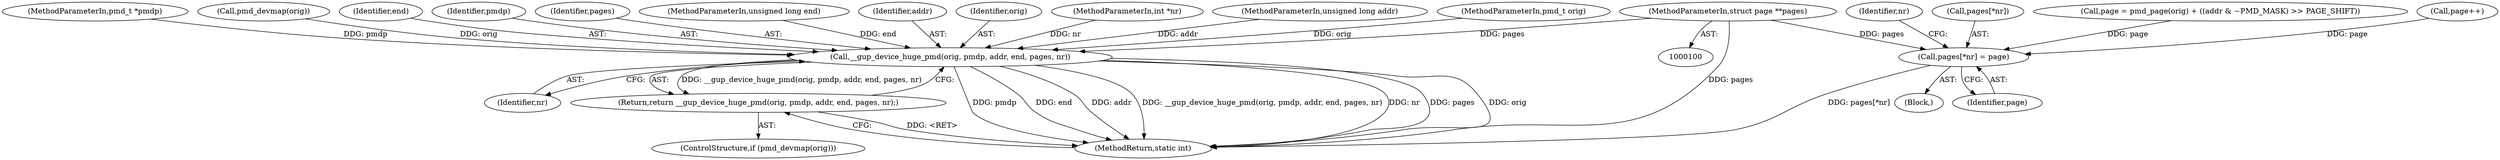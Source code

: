 digraph "0_linux_6b3a707736301c2128ca85ce85fb13f60b5e350a_8@pointer" {
"1000106" [label="(MethodParameterIn,struct page **pages)"];
"1000123" [label="(Call,__gup_device_huge_pmd(orig, pmdp, addr, end, pages, nr))"];
"1000122" [label="(Return,return __gup_device_huge_pmd(orig, pmdp, addr, end, pages, nr);)"];
"1000145" [label="(Call,pages[*nr] = page)"];
"1000206" [label="(MethodReturn,static int)"];
"1000104" [label="(MethodParameterIn,unsigned long end)"];
"1000153" [label="(Identifier,nr)"];
"1000126" [label="(Identifier,addr)"];
"1000124" [label="(Identifier,orig)"];
"1000107" [label="(MethodParameterIn,int *nr)"];
"1000145" [label="(Call,pages[*nr] = page)"];
"1000106" [label="(MethodParameterIn,struct page **pages)"];
"1000103" [label="(MethodParameterIn,unsigned long addr)"];
"1000146" [label="(Call,pages[*nr])"];
"1000122" [label="(Return,return __gup_device_huge_pmd(orig, pmdp, addr, end, pages, nr);)"];
"1000129" [label="(Identifier,nr)"];
"1000101" [label="(MethodParameterIn,pmd_t orig)"];
"1000150" [label="(Identifier,page)"];
"1000102" [label="(MethodParameterIn,pmd_t *pmdp)"];
"1000133" [label="(Call,page = pmd_page(orig) + ((addr & ~PMD_MASK) >> PAGE_SHIFT))"];
"1000119" [label="(ControlStructure,if (pmd_devmap(orig)))"];
"1000144" [label="(Block,)"];
"1000120" [label="(Call,pmd_devmap(orig))"];
"1000127" [label="(Identifier,end)"];
"1000154" [label="(Call,page++)"];
"1000123" [label="(Call,__gup_device_huge_pmd(orig, pmdp, addr, end, pages, nr))"];
"1000125" [label="(Identifier,pmdp)"];
"1000128" [label="(Identifier,pages)"];
"1000106" -> "1000100"  [label="AST: "];
"1000106" -> "1000206"  [label="DDG: pages"];
"1000106" -> "1000123"  [label="DDG: pages"];
"1000106" -> "1000145"  [label="DDG: pages"];
"1000123" -> "1000122"  [label="AST: "];
"1000123" -> "1000129"  [label="CFG: "];
"1000124" -> "1000123"  [label="AST: "];
"1000125" -> "1000123"  [label="AST: "];
"1000126" -> "1000123"  [label="AST: "];
"1000127" -> "1000123"  [label="AST: "];
"1000128" -> "1000123"  [label="AST: "];
"1000129" -> "1000123"  [label="AST: "];
"1000122" -> "1000123"  [label="CFG: "];
"1000123" -> "1000206"  [label="DDG: pmdp"];
"1000123" -> "1000206"  [label="DDG: end"];
"1000123" -> "1000206"  [label="DDG: addr"];
"1000123" -> "1000206"  [label="DDG: __gup_device_huge_pmd(orig, pmdp, addr, end, pages, nr)"];
"1000123" -> "1000206"  [label="DDG: nr"];
"1000123" -> "1000206"  [label="DDG: pages"];
"1000123" -> "1000206"  [label="DDG: orig"];
"1000123" -> "1000122"  [label="DDG: __gup_device_huge_pmd(orig, pmdp, addr, end, pages, nr)"];
"1000120" -> "1000123"  [label="DDG: orig"];
"1000101" -> "1000123"  [label="DDG: orig"];
"1000102" -> "1000123"  [label="DDG: pmdp"];
"1000103" -> "1000123"  [label="DDG: addr"];
"1000104" -> "1000123"  [label="DDG: end"];
"1000107" -> "1000123"  [label="DDG: nr"];
"1000122" -> "1000119"  [label="AST: "];
"1000206" -> "1000122"  [label="CFG: "];
"1000122" -> "1000206"  [label="DDG: <RET>"];
"1000145" -> "1000144"  [label="AST: "];
"1000145" -> "1000150"  [label="CFG: "];
"1000146" -> "1000145"  [label="AST: "];
"1000150" -> "1000145"  [label="AST: "];
"1000153" -> "1000145"  [label="CFG: "];
"1000145" -> "1000206"  [label="DDG: pages[*nr]"];
"1000154" -> "1000145"  [label="DDG: page"];
"1000133" -> "1000145"  [label="DDG: page"];
}
